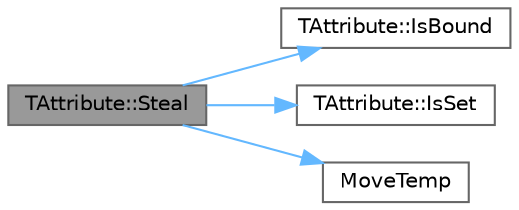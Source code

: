 digraph "TAttribute::Steal"
{
 // INTERACTIVE_SVG=YES
 // LATEX_PDF_SIZE
  bgcolor="transparent";
  edge [fontname=Helvetica,fontsize=10,labelfontname=Helvetica,labelfontsize=10];
  node [fontname=Helvetica,fontsize=10,shape=box,height=0.2,width=0.4];
  rankdir="LR";
  Node1 [id="Node000001",label="TAttribute::Steal",height=0.2,width=0.4,color="gray40", fillcolor="grey60", style="filled", fontcolor="black",tooltip="Move the attribute's 'getter' or the attribute's Value and reset the attribute."];
  Node1 -> Node2 [id="edge1_Node000001_Node000002",color="steelblue1",style="solid",tooltip=" "];
  Node2 [id="Node000002",label="TAttribute::IsBound",height=0.2,width=0.4,color="grey40", fillcolor="white", style="filled",URL="$dd/dcd/classTAttribute.html#ae6cf86474bb6f31fc7483ac3ab488976",tooltip="Checks to see if this attribute has a 'getter' function bound."];
  Node1 -> Node3 [id="edge2_Node000001_Node000003",color="steelblue1",style="solid",tooltip=" "];
  Node3 [id="Node000003",label="TAttribute::IsSet",height=0.2,width=0.4,color="grey40", fillcolor="white", style="filled",URL="$dd/dcd/classTAttribute.html#a3a062929dd69ffe2d59ba4ab8e2234c2",tooltip="Was this TAttribute ever assigned?"];
  Node1 -> Node4 [id="edge3_Node000001_Node000004",color="steelblue1",style="solid",tooltip=" "];
  Node4 [id="Node000004",label="MoveTemp",height=0.2,width=0.4,color="grey40", fillcolor="white", style="filled",URL="$d4/d24/UnrealTemplate_8h.html#ad5e6c049aeb9c9115fec514ba581dbb6",tooltip="MoveTemp will cast a reference to an rvalue reference."];
}
